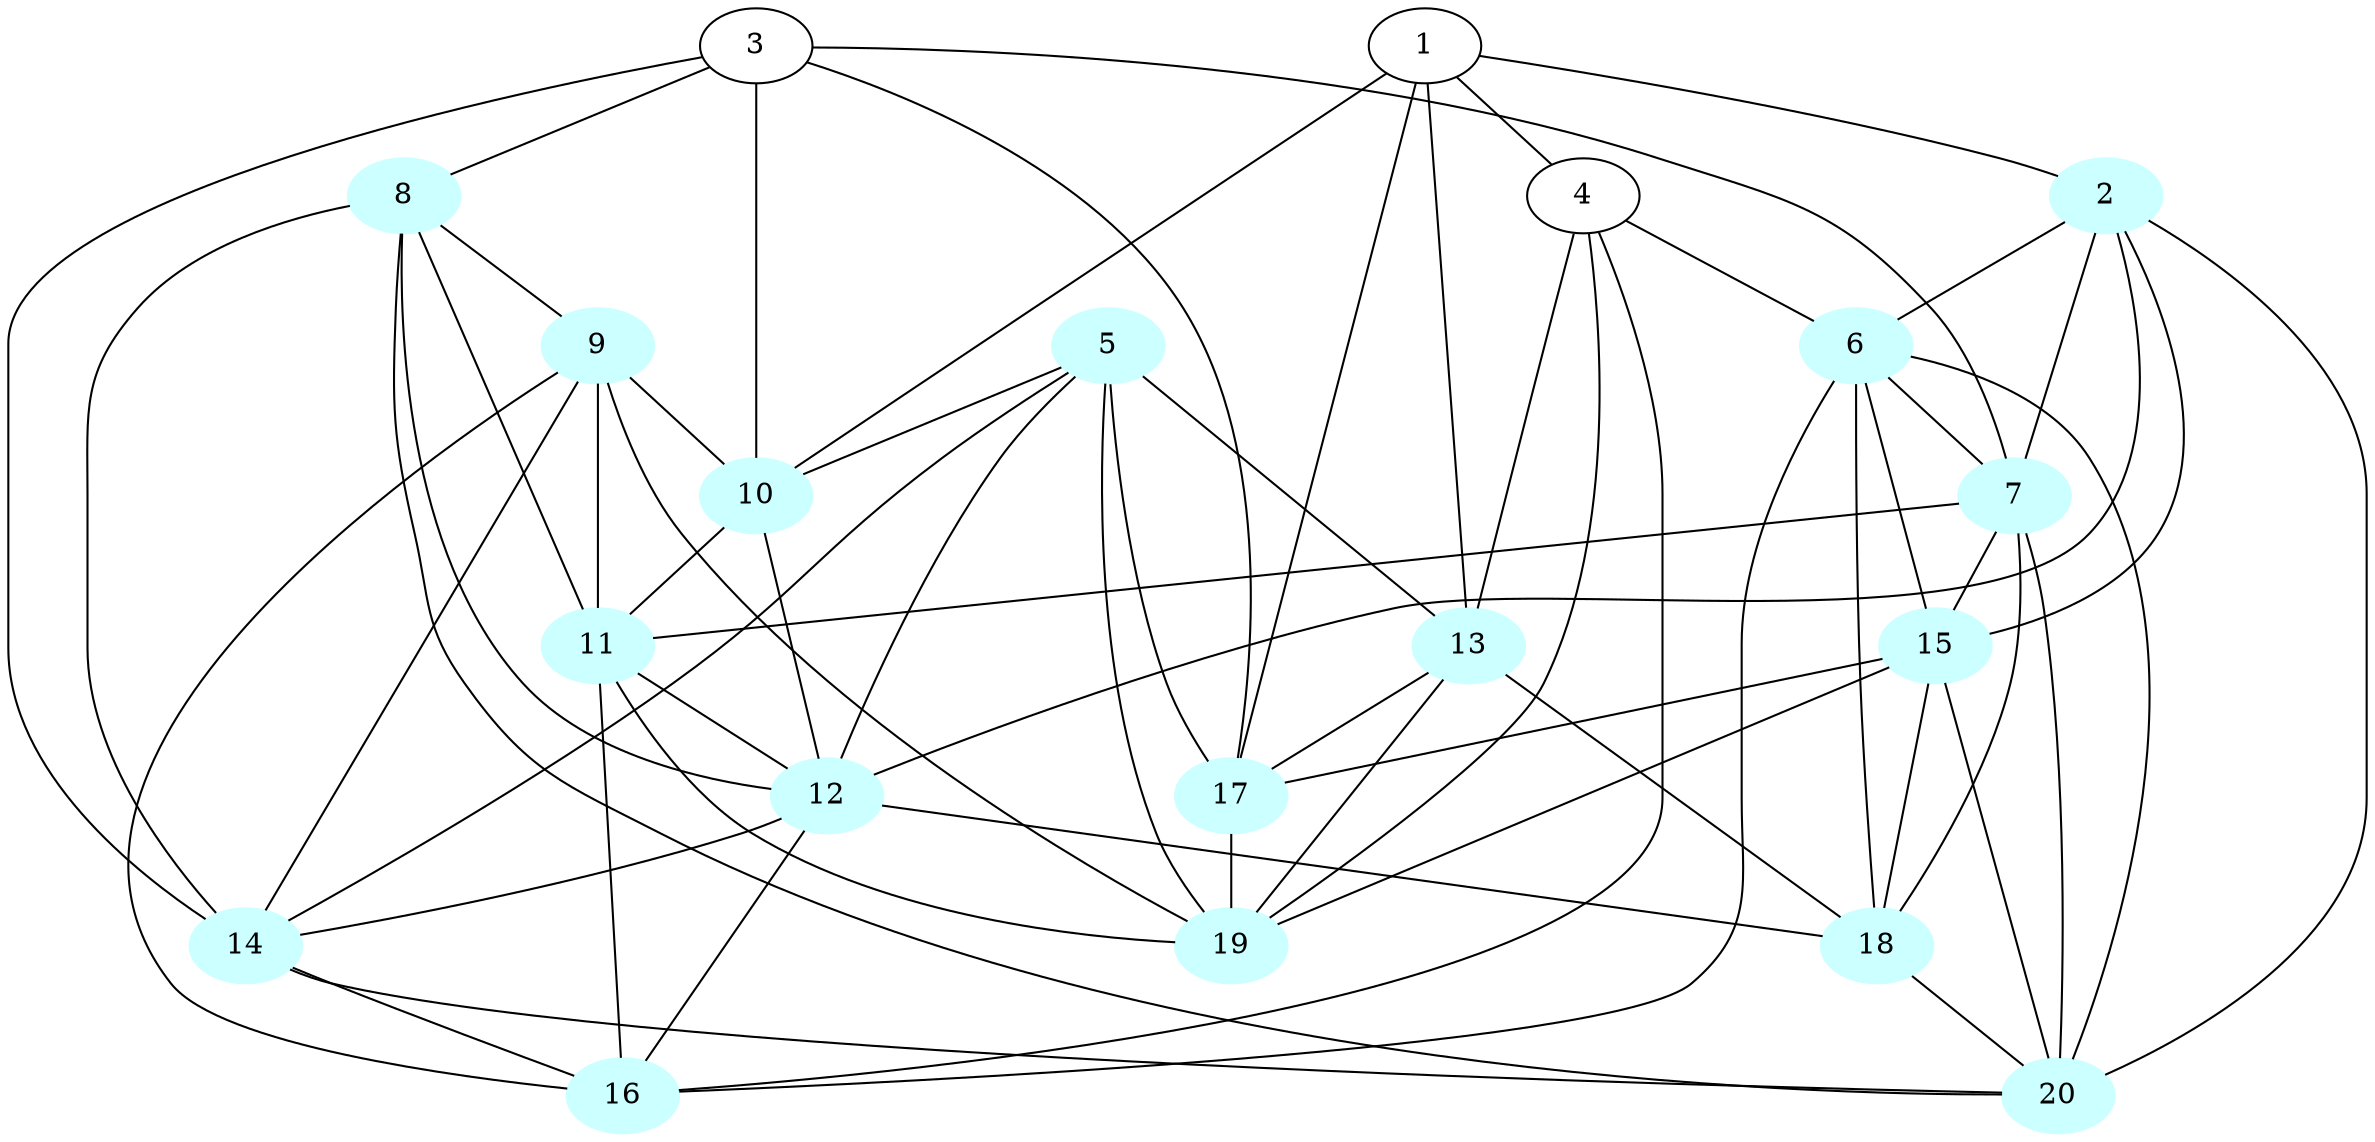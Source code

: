 graph G {
    2 [style=filled, color="#CCFFFF"];
    5 [style=filled, color="#CCFFFF"];
    6 [style=filled, color="#CCFFFF"];
    7 [style=filled, color="#CCFFFF"];
    8 [style=filled, color="#CCFFFF"];
    9 [style=filled, color="#CCFFFF"];
    10 [style=filled, color="#CCFFFF"];
    11 [style=filled, color="#CCFFFF"];
    12 [style=filled, color="#CCFFFF"];
    13 [style=filled, color="#CCFFFF"];
    14 [style=filled, color="#CCFFFF"];
    15 [style=filled, color="#CCFFFF"];
    16 [style=filled, color="#CCFFFF"];
    17 [style=filled, color="#CCFFFF"];
    18 [style=filled, color="#CCFFFF"];
    19 [style=filled, color="#CCFFFF"];
    20 [style=filled, color="#CCFFFF"];
    1 -- 2 [len= 2]
    1 -- 4 [len= 2]
    1 -- 10 [len= 2]
    1 -- 13 [len= 2]
    1 -- 17 [len= 2]
    2 -- 6 [len= 2]
    2 -- 7 [len= 2]
    2 -- 12 [len= 2]
    2 -- 15 [len= 2]
    2 -- 20 [len= 2]
    3 -- 7 [len= 2]
    3 -- 8 [len= 2]
    3 -- 10 [len= 2]
    3 -- 14 [len= 2]
    3 -- 17 [len= 2]
    4 -- 6 [len= 2]
    4 -- 13 [len= 2]
    4 -- 16 [len= 2]
    4 -- 19 [len= 2]
    5 -- 10 [len= 2]
    5 -- 12 [len= 2]
    5 -- 13 [len= 2]
    5 -- 14 [len= 2]
    5 -- 17 [len= 2]
    5 -- 19 [len= 2]
    6 -- 7 [len= 2]
    6 -- 15 [len= 2]
    6 -- 16 [len= 2]
    6 -- 18 [len= 2]
    6 -- 20 [len= 2]
    7 -- 11 [len= 2]
    7 -- 15 [len= 2]
    7 -- 18 [len= 2]
    7 -- 20 [len= 2]
    8 -- 9 [len= 2]
    8 -- 11 [len= 2]
    8 -- 12 [len= 2]
    8 -- 14 [len= 2]
    8 -- 20 [len= 2]
    9 -- 10 [len= 2]
    9 -- 11 [len= 2]
    9 -- 14 [len= 2]
    9 -- 16 [len= 2]
    9 -- 19 [len= 2]
    10 -- 11 [len= 2]
    10 -- 12 [len= 2]
    11 -- 12 [len= 2]
    11 -- 16 [len= 2]
    11 -- 19 [len= 2]
    12 -- 14 [len= 2]
    12 -- 16 [len= 2]
    12 -- 18 [len= 2]
    13 -- 17 [len= 2]
    13 -- 18 [len= 2]
    13 -- 19 [len= 2]
    14 -- 16 [len= 2]
    14 -- 20 [len= 2]
    15 -- 17 [len= 2]
    15 -- 18 [len= 2]
    15 -- 19 [len= 2]
    15 -- 20 [len= 2]
    17 -- 19 [len= 2]
    18 -- 20 [len= 2]
}
